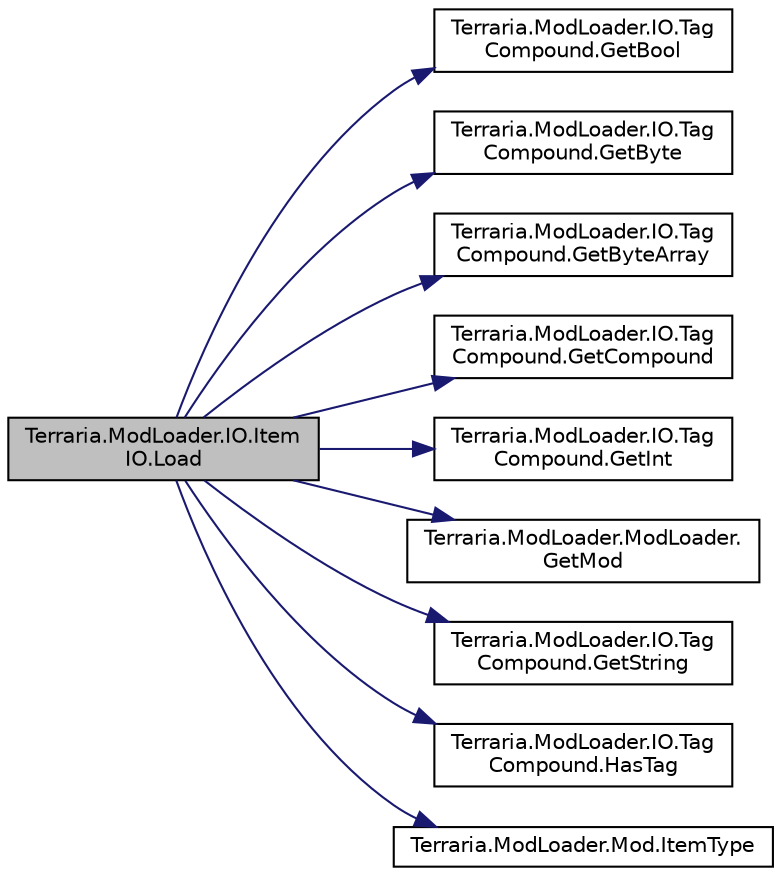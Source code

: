digraph "Terraria.ModLoader.IO.ItemIO.Load"
{
  edge [fontname="Helvetica",fontsize="10",labelfontname="Helvetica",labelfontsize="10"];
  node [fontname="Helvetica",fontsize="10",shape=record];
  rankdir="LR";
  Node0 [label="Terraria.ModLoader.IO.Item\lIO.Load",height=0.2,width=0.4,color="black", fillcolor="grey75", style="filled", fontcolor="black"];
  Node0 -> Node1 [color="midnightblue",fontsize="10",style="solid",fontname="Helvetica"];
  Node1 [label="Terraria.ModLoader.IO.Tag\lCompound.GetBool",height=0.2,width=0.4,color="black", fillcolor="white", style="filled",URL="$class_terraria_1_1_mod_loader_1_1_i_o_1_1_tag_compound.html#a1290e4b50bd24212af9de7fbb5b3827f"];
  Node0 -> Node2 [color="midnightblue",fontsize="10",style="solid",fontname="Helvetica"];
  Node2 [label="Terraria.ModLoader.IO.Tag\lCompound.GetByte",height=0.2,width=0.4,color="black", fillcolor="white", style="filled",URL="$class_terraria_1_1_mod_loader_1_1_i_o_1_1_tag_compound.html#ac14565446fdd2b4080a9eeaac2c5da3e"];
  Node0 -> Node3 [color="midnightblue",fontsize="10",style="solid",fontname="Helvetica"];
  Node3 [label="Terraria.ModLoader.IO.Tag\lCompound.GetByteArray",height=0.2,width=0.4,color="black", fillcolor="white", style="filled",URL="$class_terraria_1_1_mod_loader_1_1_i_o_1_1_tag_compound.html#aada15ef3bf3bc4f1d2b8cb0a3963108f"];
  Node0 -> Node4 [color="midnightblue",fontsize="10",style="solid",fontname="Helvetica"];
  Node4 [label="Terraria.ModLoader.IO.Tag\lCompound.GetCompound",height=0.2,width=0.4,color="black", fillcolor="white", style="filled",URL="$class_terraria_1_1_mod_loader_1_1_i_o_1_1_tag_compound.html#a753b1f987e208031a74ee33546612fb3"];
  Node0 -> Node5 [color="midnightblue",fontsize="10",style="solid",fontname="Helvetica"];
  Node5 [label="Terraria.ModLoader.IO.Tag\lCompound.GetInt",height=0.2,width=0.4,color="black", fillcolor="white", style="filled",URL="$class_terraria_1_1_mod_loader_1_1_i_o_1_1_tag_compound.html#a8c222cd0a447787c97371c5ad36cfb0b"];
  Node0 -> Node6 [color="midnightblue",fontsize="10",style="solid",fontname="Helvetica"];
  Node6 [label="Terraria.ModLoader.ModLoader.\lGetMod",height=0.2,width=0.4,color="black", fillcolor="white", style="filled",URL="$class_terraria_1_1_mod_loader_1_1_mod_loader.html#aed988cac63e90351b6ed0bd72495f3af"];
  Node0 -> Node7 [color="midnightblue",fontsize="10",style="solid",fontname="Helvetica"];
  Node7 [label="Terraria.ModLoader.IO.Tag\lCompound.GetString",height=0.2,width=0.4,color="black", fillcolor="white", style="filled",URL="$class_terraria_1_1_mod_loader_1_1_i_o_1_1_tag_compound.html#ac05f361e74b11d7fddaf60e4c3ab3fd7"];
  Node0 -> Node8 [color="midnightblue",fontsize="10",style="solid",fontname="Helvetica"];
  Node8 [label="Terraria.ModLoader.IO.Tag\lCompound.HasTag",height=0.2,width=0.4,color="black", fillcolor="white", style="filled",URL="$class_terraria_1_1_mod_loader_1_1_i_o_1_1_tag_compound.html#aef825e36993f1860d5012627394068a9"];
  Node0 -> Node9 [color="midnightblue",fontsize="10",style="solid",fontname="Helvetica"];
  Node9 [label="Terraria.ModLoader.Mod.ItemType",height=0.2,width=0.4,color="black", fillcolor="white", style="filled",URL="$class_terraria_1_1_mod_loader_1_1_mod.html#a709d36738b1e8639ea0d9917035cfca2"];
}
